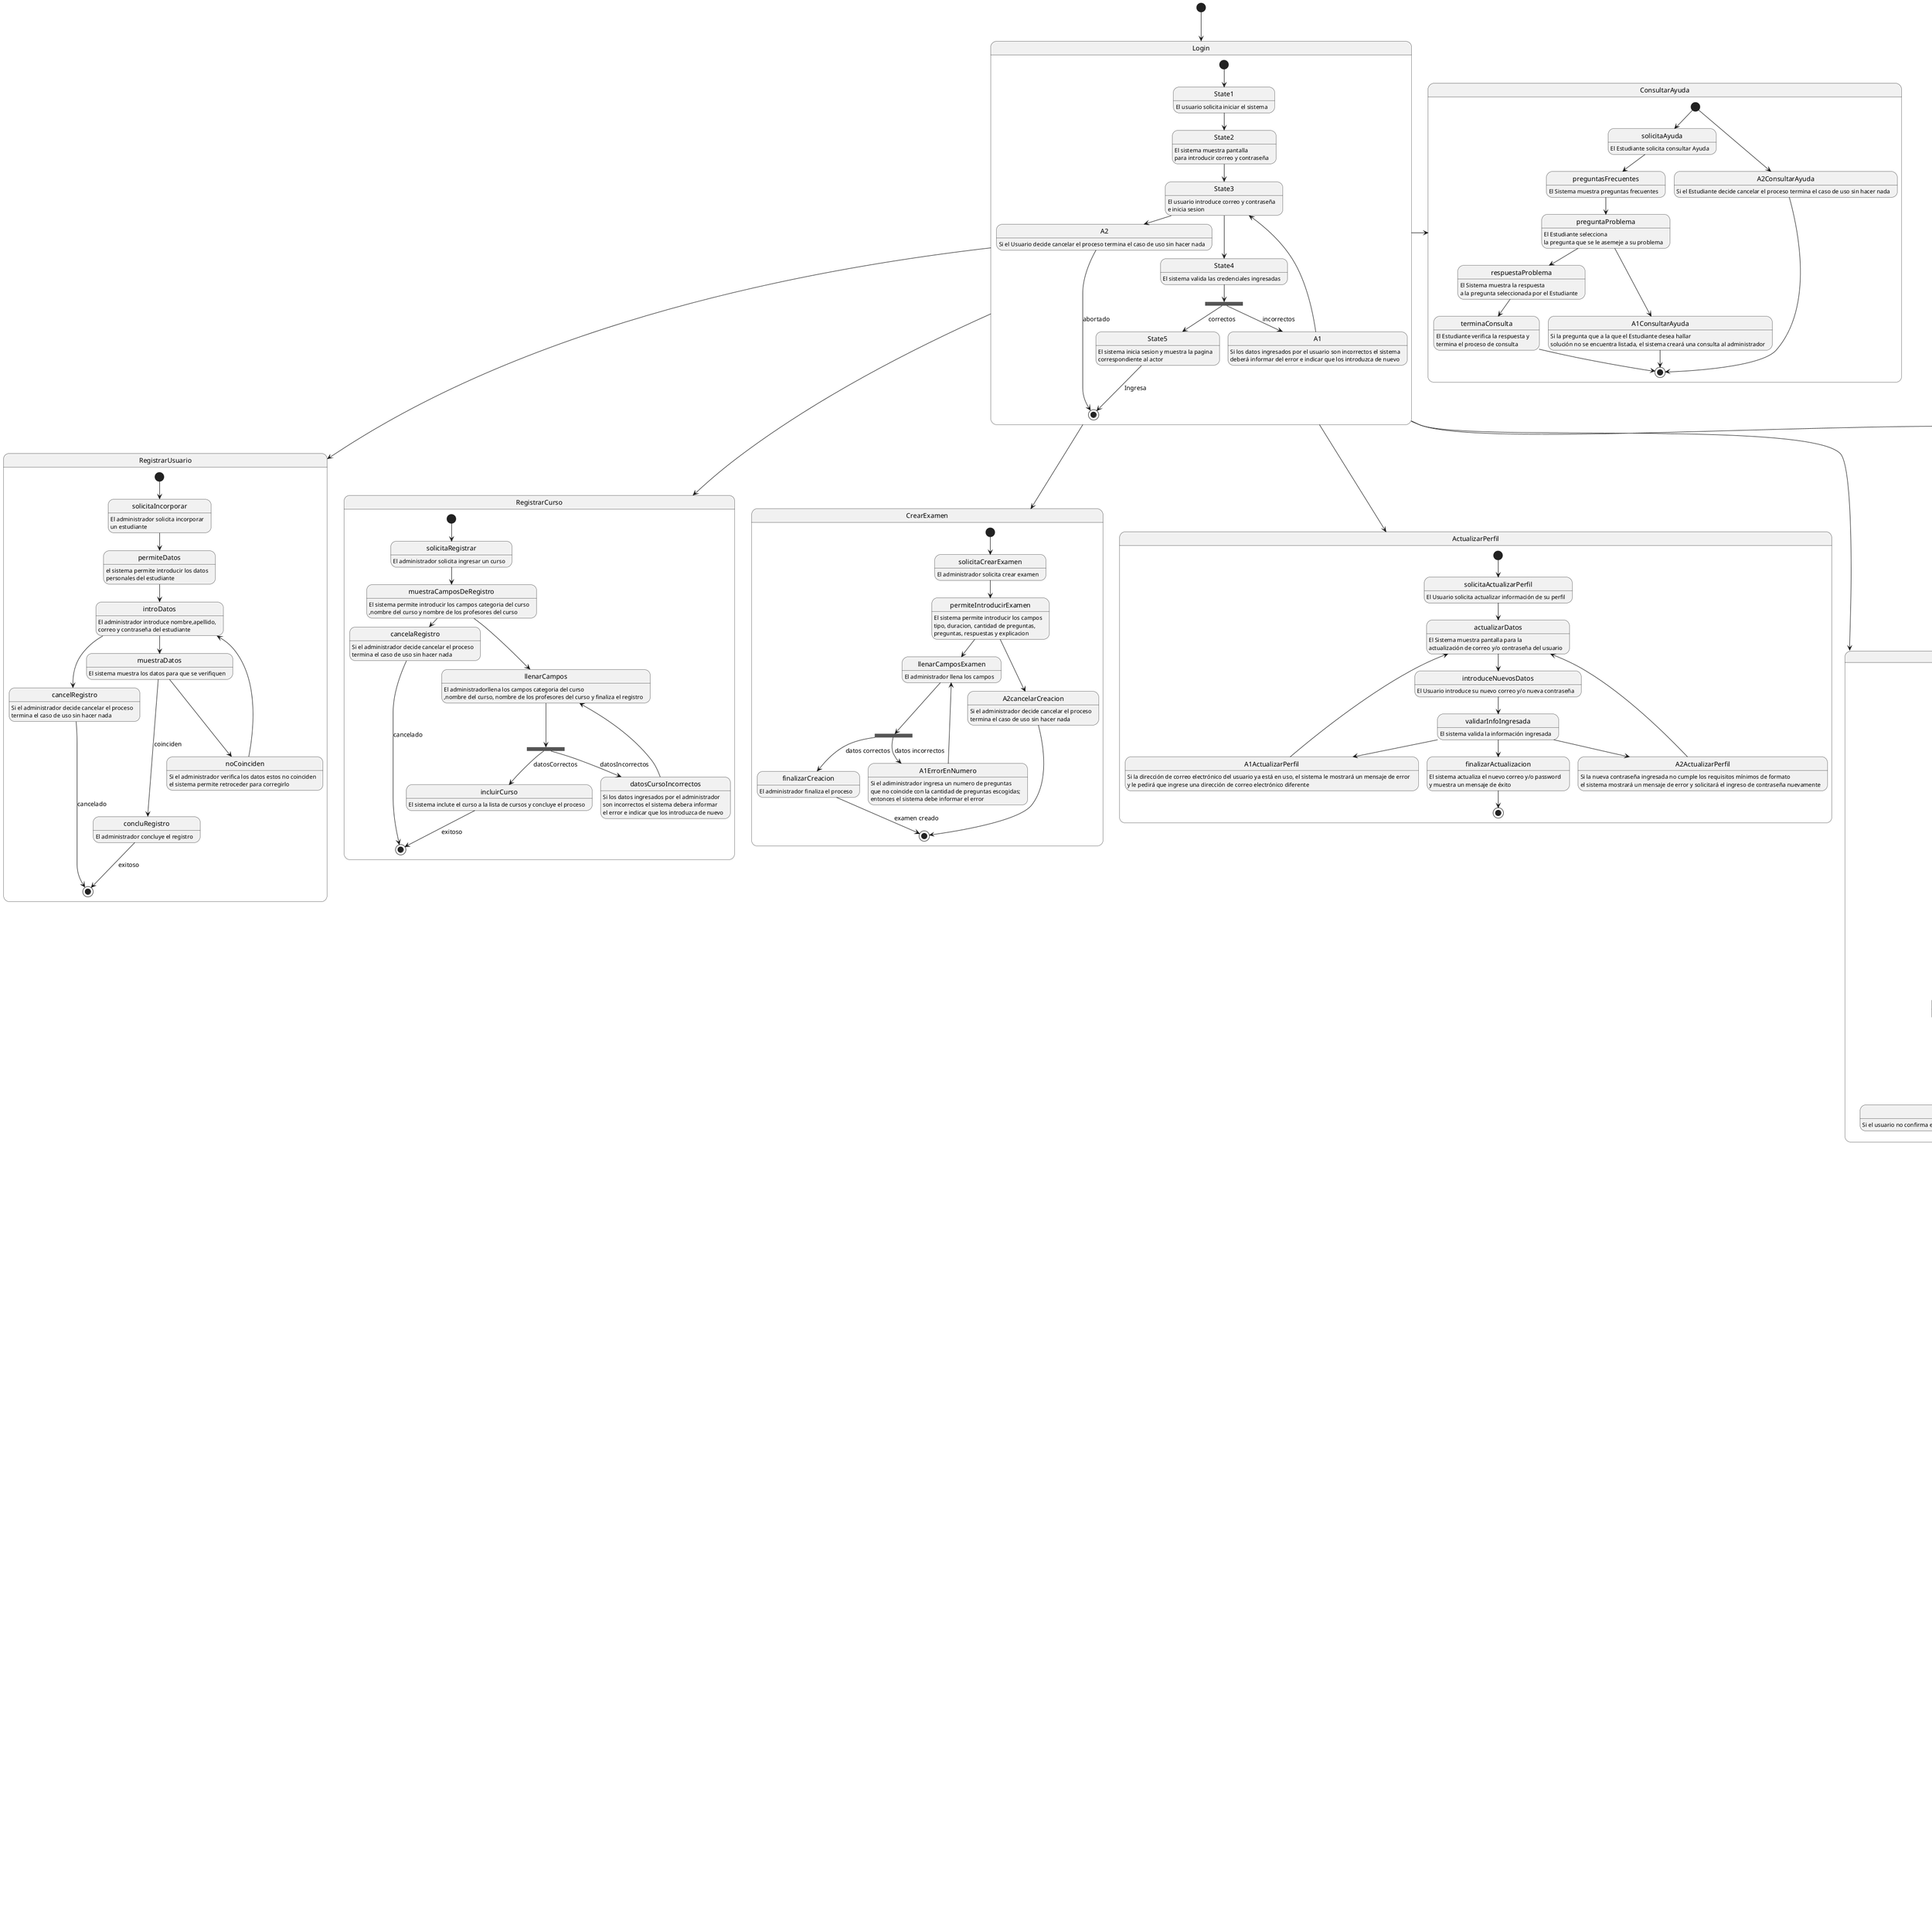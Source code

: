 @startuml "Diagrama de estado"
[*]-->Login
state Login{
    [*]-->State1
    State1:El usuario solicita iniciar el sistema
    State1-->State2
    State2:El sistema muestra pantalla
    State2:para introducir correo y contraseña
    State2-->State3
    State3:El usuario introduce correo y contraseña
    State3:e inicia sesion
    State3-->State4
    State4:El sistema valida las credenciales ingresadas
    State5:El sistema inicia sesion y muestra la pagina
    State5:correspondiente al actor
    A1:Si los datos ingresados por el usuario son incorrectos el sistema
    A1:deberá informar del error e indicar que los introduzca de nuevo
    state validacion<<fork>>
    State4-->validacion
    validacion-->State5 :correctos
    validacion-->A1 :incorrectos
    A1-->State3
    State3->A2
    A2-->[*]:abortado
    A2:Si el Usuario decide cancelar el proceso termina el caso de uso sin hacer nada
    State5--->[*]:Ingresa
}

state RegistrarUsuario{
    [*]-->solicitaIncorporar
    solicitaIncorporar:El administrador solicita incorporar
    solicitaIncorporar:un estudiante
    solicitaIncorporar-->permiteDatos
    permiteDatos:el sistema permite introducir los datos
    permiteDatos:personales del estudiante
    introDatos:El administrador introduce nombre,apellido,
    introDatos:correo y contraseña del estudiante
    permiteDatos-->introDatos
    muestraDatos:El sistema muestra los datos para que se verifiquen
    introDatos-->muestraDatos
    concluRegistro:El administrador concluye el registro
    muestraDatos---->concluRegistro :coinciden
    noCoinciden:Si el administrador verifica los datos estos no coinciden
    noCoinciden:el sistema permite retroceder para corregirlo
    muestraDatos--->noCoinciden
    noCoinciden-->introDatos
    cancelRegistro:Si el administrador decide cancelar el proceso
    cancelRegistro:termina el caso de uso sin hacer nada
    introDatos-->cancelRegistro
    cancelRegistro-->[*]:cancelado
    concluRegistro--->[*]:exitoso
}

state RegistrarCurso{
 [*]-->solicitaRegistrar
 solicitaRegistrar:El administrador solicita ingresar un curso
 muestraCamposDeRegistro:El sistema permite introducir los campos categoria del curso
 muestraCamposDeRegistro: ,nombre del curso y nombre de los profesores del curso
 solicitaRegistrar-->muestraCamposDeRegistro
 llenarCampos:El administradorllena los campos categoria del curso
 llenarCampos:,nombre del curso, nombre de los profesores del curso y finaliza el registro
 incluirCurso:El sistema inclute el curso a la lista de cursos y concluye el proceso
 muestraCamposDeRegistro-->llenarCampos
 state validarCurso <<fork>>
 llenarCampos--->validarCurso
 validarCurso-->incluirCurso :datosCorrectos
 datosCursoIncorrectos:Si los datos ingresados por el administrador
 datosCursoIncorrectos:  son incorrectos el sistema debera informar
 datosCursoIncorrectos: el error e indicar que los introduzca de nuevo
 validarCurso-->datosCursoIncorrectos :datosIncorrectos
 datosCursoIncorrectos-->llenarCampos
 cancelaRegistro:Si el administrador decide cancelar el proceso
 cancelaRegistro:termina el caso de uso sin hacer nada
 muestraCamposDeRegistro->cancelaRegistro
 cancelaRegistro--->[*]:cancelado
 incluirCurso-->[*]:exitoso
}

state seleccionarExamen{
    [*]-->solicitaExamen
    state presentaOcancel <<fork>>
    solicitaExamen:El estudiante solicita iniciar examen de practica
    muestraExamenDisponibles: El sistema muestra los tipos de examenes disponibles
    solicitaExamen-->muestraExamenDisponibles
    seleccionaExamenApracticar:El estudiante selecciona el tipo de examen que desea practicar
    muestraExamenDisponibles-->seleccionaExamenApracticar
    muestraInstrucciones:El sistema muestra las instrucciones del examen
    muestraInstrucciones:que eligio el estudiante
    aceptaInstrucciones:El estudiante acepta las instrucciones
    state aceptaInstruc <<fork>>
    muestraInstrucciones-->aceptaInstruc
    aceptaInstruc-->aceptaInstrucciones :acepta
    noAceptaInstruc:Si el estudiante al verificar las instrucciones
    noAceptaInstruc:no esta de acuerdo el sistema debe permitir declinar
    noAceptaInstruc: y retroceder en el proceso
    aceptaInstruc-->noAceptaInstruc :no acepta
    noAceptaInstruc-->seleccionaExamenApracticar
    cancelaExamen:Si el estudiante decide no practicar ningun examen
    cancelaExamen:termina el caso de uso sin hacer nada
    seleccionaExamenApracticar-->presentaOcancel
    presentaOcancel-->cancelaExamen :no presenta
    presentaOcancel-->muestraInstrucciones :ve instrucciones
    cancelaExamen---->[*]:cancela
}

state practicaExamen{
    
    [*]--->muestraExamen
    muestraExamen:El sistema muestra las preguntas y respuestas
    muestraExamen: del examen e inicia el cronometro
    seleccionaRespuesta:El estudiante selecciona la opcion
    seleccionaRespuesta:de respuesta a cada pregunta
    muestraExamen-->seleccionaRespuesta
    explicaRespuestas:El sistema muestra una breve explicacion de la respuesta
    state respondOreturn <<fork>>
    seleccionaRespuesta-->respondOreturn
    concluyeExamen:El estudiante concluye el examen
    cronometroEnd:Si el cronometro se detiene el sistema debe finalizar el examen
    state finalizaExamne <<join>>
    explicaRespuestas-->finalizaExamne :termino de responder
    cronometroEnd-->finalizaExamne :se acabo el cronometro
    finalizaExamne-->concluyeExamen
    retrocederEnP:Si el estudiante decide retroceder en las preguntas, el sistema
    retrocederEnP:deberá mostrar las preguntas anteriormente respondidas
   respondOreturn-->explicaRespuestas :termina de responder
   respondOreturn-->retrocederEnP :quiere ver preguntas anteriores
   retrocederEnP-->muestraExamen
}
 
state VerResultado{

  [*]-->mostrarRespuestas

  state mostrarRespuestas: El sistema muestra las respuestas del estudiante del último examen y su resultado
  state revisionResultado: El Estudiante revisa su resultado
  state cerrarResumen: El Estudiante solicita cerrar el resumen del resultado
  state guardarResumen: El Sistema cierra el resumen y guarda un resumen de los resultados
  state A1VerResultado: Si el Estudiante había seleccionado una respuesta incorrecta \nel sistema debe mostrar cuál era la respuesta correcta y una breve explicación de la respuesta


  mostrarRespuestas --> revisionResultado
  mostrarRespuestas --> A1VerResultado
  revisionResultado --> cerrarResumen
  cerrarResumen --> guardarResumen
  guardarResumen --> [*]

}

state CrearExamen{

    solicitaCrearExamen:El administrador solicita crear examen
    permiteIntroducirExamen:El sistema permite introducir los campos\ntipo, duracion, cantidad de preguntas,\npreguntas, respuestas y explicacion
    llenarCamposExamen:El administrador llena los campos
    finalizarCreacion:El administrador finaliza el proceso
    A1ErrorEnNumero:Si el adiministrador ingresa un numero de preguntas\nque no coincide con la cantidad de preguntas escogidas;\nentonces el sistema debe informar el error
    A2cancelarCreacion: Si el administrador decide cancelar el proceso\ntermina el caso de uso sin hacer nada
    [*]-->solicitaCrearExamen
    solicitaCrearExamen-->permiteIntroducirExamen
    permiteIntroducirExamen-->llenarCamposExamen
    state correctoUerror <<fork>>
    llenarCamposExamen-->correctoUerror
    correctoUerror-->finalizarCreacion :datos correctos
    correctoUerror-->A1ErrorEnNumero :datos incorrectos
    A1ErrorEnNumero-->llenarCamposExamen
    permiteIntroducirExamen-->A2cancelarCreacion
    A2cancelarCreacion-->[*]
    finalizarCreacion-->[*] :examen creado
}

state ConsultarAyuda{

  state solicitaAyuda: El Estudiante solicita consultar Ayuda
  state preguntasFrecuentes: El Sistema muestra preguntas frecuentes
  state preguntaProblema: El Estudiante selecciona \nla pregunta que se le asemeje a su problema
  state respuestaProblema: El Sistema muestra la respuesta \na la pregunta seleccionada por el Estudiante
  state terminaConsulta: El Estudiante verifica la respuesta y  \ntermina el proceso de consulta
  state A1ConsultarAyuda:  Si la pregunta que a la que el Estudiante desea hallar \nsolución no se encuentra listada, el sistema creará una consulta al administrador
  state A2ConsultarAyuda: Si el Estudiante decide cancelar el proceso termina el caso de uso sin hacer nada

  [*]-->solicitaAyuda
  [*]--> A2ConsultarAyuda

  A2ConsultarAyuda -->[*]

  solicitaAyuda-->preguntasFrecuentes
  preguntasFrecuentes-->preguntaProblema
  preguntaProblema-->respuestaProblema
  preguntaProblema-->A1ConsultarAyuda
  A1ConsultarAyuda-->[*]
  respuestaProblema-->terminaConsulta
  terminaConsulta-->[*]

}

state Logout{
  state solicitaLogout: El Usuario solicita cerrar sesión
  state confirmarCerrarSesion: El Sistema muestra un mensaje de confirmación de cerrar la sesión
  state confirmaMensaje: El Usuario confirma el mensaje
  state sistemaCerrarSesion: El Sistema cierra la sesión del Usuario
  state A1Logout: Si el usuario no confirma el mensaje, la sesión continuará activa

  [*]-->solicitaLogout

  solicitaLogout-->confirmarCerrarSesion
  confirmarCerrarSesion-->confirmaMensaje
  confirmaMensaje--> A1Logout
  A1Logout->[*]
  confirmaMensaje-->sistemaCerrarSesion
}

state ActualizarPerfil{
  state solicitaActualizarPerfil: El Usuario solicita actualizar información de su perfil
  state actualizarDatos: El Sistema muestra pantalla para la \nactualización de correo y/o contraseña del usuario
  state introduceNuevosDatos: El Usuario introduce su nuevo correo y/o nueva contraseña
  state validarInfoIngresada: El sistema valida la información ingresada
  state finalizarActualizacion: El sistema actualiza el nuevo correo y/o password \ny muestra un mensaje de éxito
  state A1ActualizarPerfil: Si la dirección de correo electrónico del usuario ya está en uso, el sistema le mostrará un mensaje de error \ny le pedirá que ingrese una dirección de correo electrónico diferente
  state A2ActualizarPerfil: Si la nueva contraseña ingresada no cumple los requisitos mínimos de formato \nel sistema mostrará un mensaje de error y solicitará el ingreso de contraseña nuevamente

  [*]-->solicitaActualizarPerfil

  solicitaActualizarPerfil --> actualizarDatos
  actualizarDatos --> introduceNuevosDatos
  introduceNuevosDatos--> validarInfoIngresada
  validarInfoIngresada --> A1ActualizarPerfil
  A1ActualizarPerfil --> actualizarDatos
  validarInfoIngresada --> A2ActualizarPerfil
  A2ActualizarPerfil --> actualizarDatos
  validarInfoIngresada --> finalizarActualizacion
  finalizarActualizacion --> [*]

}

concluyeExamen-->VerResultado
aceptaInstrucciones--->practicaExamen
Login-->RegistrarUsuario
Login-->RegistrarCurso
Login--->seleccionarExamen
Login-->CrearExamen
Login->ConsultarAyuda
Login-->ActualizarPerfil
Login-->Logout
sistemaCerrarSesion-->[*]
@enduml